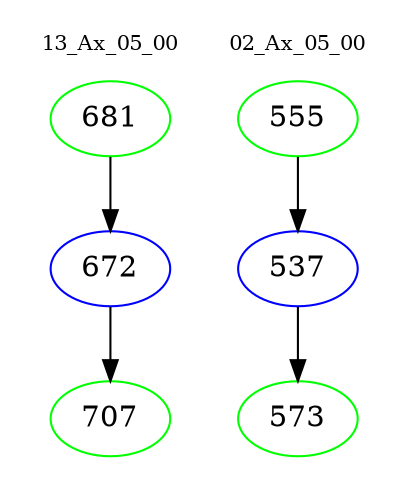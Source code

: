 digraph{
subgraph cluster_0 {
color = white
label = "13_Ax_05_00";
fontsize=10;
T0_681 [label="681", color="green"]
T0_681 -> T0_672 [color="black"]
T0_672 [label="672", color="blue"]
T0_672 -> T0_707 [color="black"]
T0_707 [label="707", color="green"]
}
subgraph cluster_1 {
color = white
label = "02_Ax_05_00";
fontsize=10;
T1_555 [label="555", color="green"]
T1_555 -> T1_537 [color="black"]
T1_537 [label="537", color="blue"]
T1_537 -> T1_573 [color="black"]
T1_573 [label="573", color="green"]
}
}
